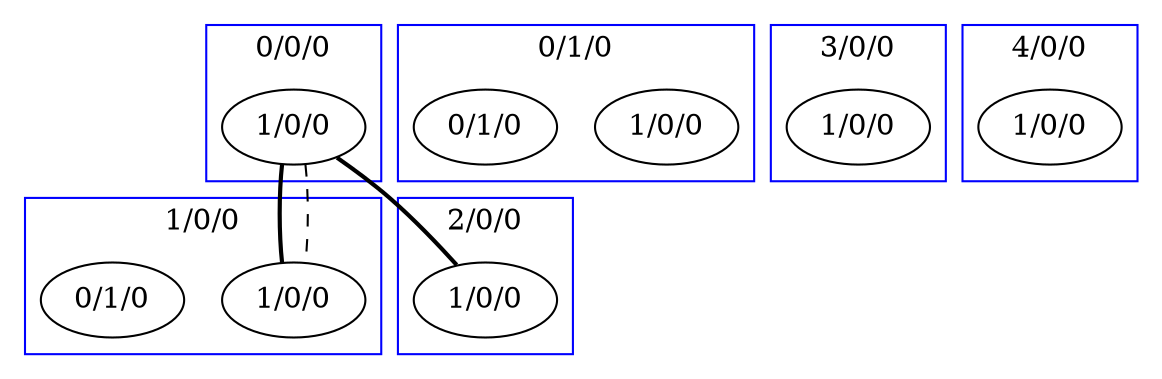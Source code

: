 graph G {
	subgraph "cluster0/0/0" {
		color=blue
		"1/0/0-0/0/0" [label="1/0/0"]
		label="0/0/0"
		node [color=lightgrey shape=diamond style=filled]
	}
	subgraph "cluster0/0/1" {
		color=blue
		label="0/0/1"
		node [color=lightgrey shape=diamond style=filled]
	}
	subgraph "cluster0/1/0" {
		color=blue
		"1/0/0-0/1/0" [label="1/0/0"]
		"0/1/0-0/1/0" [label="0/1/0"]
		label="0/1/0"
		node [color=lightgrey shape=diamond style=filled]
	}
	subgraph "cluster0/1/1" {
		color=blue
		label="0/1/1"
		node [color=lightgrey shape=diamond style=filled]
	}
	subgraph "cluster1/0/0" {
		color=blue
		"1/0/0-1/0/0" [label="1/0/0"]
		"0/1/0-1/0/0" [label="0/1/0"]
		label="1/0/0"
		node [color=lightgrey shape=diamond style=filled]
	}
	subgraph "cluster1/0/1" {
		color=blue
		label="1/0/1"
		node [color=lightgrey shape=diamond style=filled]
	}
	subgraph "cluster1/1/0" {
		color=blue
		label="1/1/0"
		node [color=lightgrey shape=diamond style=filled]
	}
	subgraph "cluster1/1/1" {
		color=blue
		label="1/1/1"
		node [color=lightgrey shape=diamond style=filled]
	}
	subgraph "cluster2/0/0" {
		color=blue
		"1/0/0-2/0/0" [label="1/0/0"]
		label="2/0/0"
		node [color=lightgrey shape=diamond style=filled]
	}
	subgraph "cluster2/0/1" {
		color=blue
		label="2/0/1"
		node [color=lightgrey shape=diamond style=filled]
	}
	subgraph "cluster2/1/0" {
		color=blue
		label="2/1/0"
		node [color=lightgrey shape=diamond style=filled]
	}
	subgraph "cluster2/1/1" {
		color=blue
		label="2/1/1"
		node [color=lightgrey shape=diamond style=filled]
	}
	subgraph "cluster3/0/0" {
		color=blue
		"1/0/0-3/0/0" [label="1/0/0"]
		label="3/0/0"
		node [color=lightgrey shape=diamond style=filled]
	}
	subgraph "cluster3/0/1" {
		color=blue
		label="3/0/1"
		node [color=lightgrey shape=diamond style=filled]
	}
	subgraph "cluster3/1/0" {
		color=blue
		label="3/1/0"
		node [color=lightgrey shape=diamond style=filled]
	}
	subgraph "cluster3/1/1" {
		color=blue
		label="3/1/1"
		node [color=lightgrey shape=diamond style=filled]
	}
	subgraph "cluster4/0/0" {
		color=blue
		"1/0/0-4/0/0" [label="1/0/0"]
		label="4/0/0"
		node [color=lightgrey shape=diamond style=filled]
	}
	subgraph "cluster4/0/1" {
		color=blue
		label="4/0/1"
		node [color=lightgrey shape=diamond style=filled]
	}
	subgraph "cluster4/1/0" {
		color=blue
		label="4/1/0"
		node [color=lightgrey shape=diamond style=filled]
	}
	subgraph "cluster4/1/1" {
		color=blue
		label="4/1/1"
		node [color=lightgrey shape=diamond style=filled]
	}
	subgraph "cluster5/0/0" {
		color=blue
		label="5/0/0"
		node [color=lightgrey shape=diamond style=filled]
	}
	subgraph "cluster5/0/1" {
		color=blue
		label="5/0/1"
		node [color=lightgrey shape=diamond style=filled]
	}
	subgraph "cluster5/1/0" {
		color=blue
		label="5/1/0"
		node [color=lightgrey shape=diamond style=filled]
	}
	subgraph "cluster5/1/1" {
		color=blue
		label="5/1/1"
		node [color=lightgrey shape=diamond style=filled]
	}
	"1/0/0-0/0/0" -- "1/0/0-1/0/0" [style=bold]
	"1/0/0-0/0/0" -- "1/0/0-2/0/0" [style=bold]
	"1/0/0-0/0/0" -- "1/0/0-1/0/0" [style=dashed]
}
